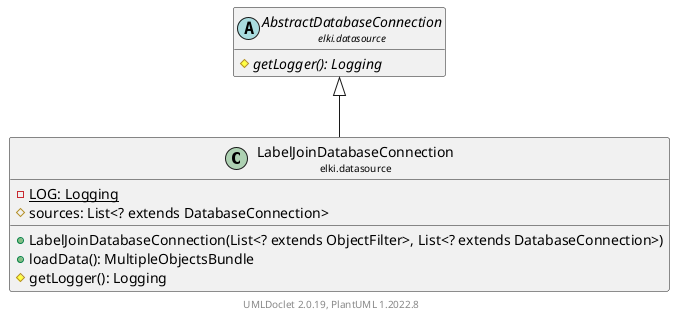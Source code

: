 @startuml
    remove .*\.(Instance|Par|Parameterizer|Factory)$
    set namespaceSeparator none
    hide empty fields
    hide empty methods

    class "<size:14>LabelJoinDatabaseConnection\n<size:10>elki.datasource" as elki.datasource.LabelJoinDatabaseConnection [[LabelJoinDatabaseConnection.html]] {
        {static} -LOG: Logging
        #sources: List<? extends DatabaseConnection>
        +LabelJoinDatabaseConnection(List<? extends ObjectFilter>, List<? extends DatabaseConnection>)
        +loadData(): MultipleObjectsBundle
        #getLogger(): Logging
    }

    abstract class "<size:14>AbstractDatabaseConnection\n<size:10>elki.datasource" as elki.datasource.AbstractDatabaseConnection [[AbstractDatabaseConnection.html]] {
        {abstract} #getLogger(): Logging
    }
    class "<size:14>LabelJoinDatabaseConnection.Par\n<size:10>elki.datasource" as elki.datasource.LabelJoinDatabaseConnection.Par [[LabelJoinDatabaseConnection.Par.html]]

    elki.datasource.AbstractDatabaseConnection <|-- elki.datasource.LabelJoinDatabaseConnection
    elki.datasource.LabelJoinDatabaseConnection +-- elki.datasource.LabelJoinDatabaseConnection.Par

    center footer UMLDoclet 2.0.19, PlantUML 1.2022.8
@enduml

